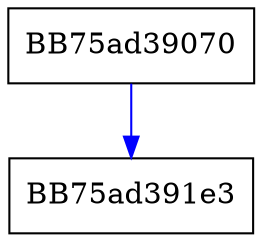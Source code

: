 digraph GetAttribs {
  node [shape="box"];
  graph [splines=ortho];
  BB75ad39070 -> BB75ad391e3 [color="blue"];
}